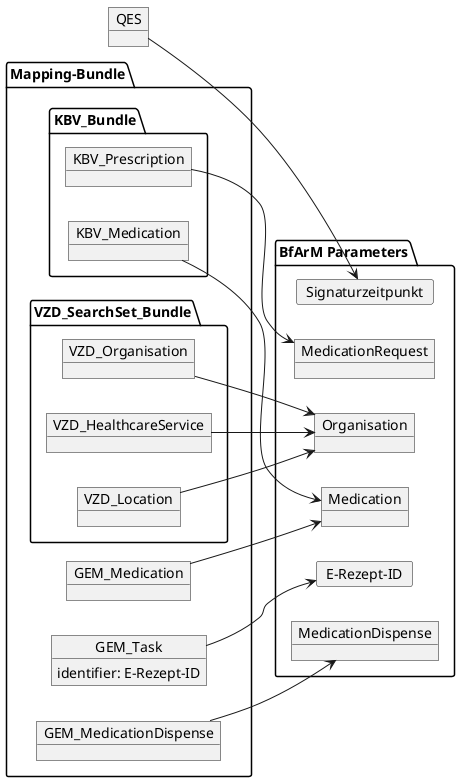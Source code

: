 @startuml
left to right direction
allowmixing

object "QES" as qes

package "Mapping-Bundle" {
  package KBV_Bundle {
    object KBV_Prescription
    object KBV_Medication
  }

  object GEM_Task {
    identifier: E-Rezept-ID
  }
  
  object GEM_MedicationDispense
  object GEM_Medication

  package VZD_SearchSet_Bundle {
    object VZD_Organisation
    object VZD_HealthcareService
    object VZD_Location
  }
}

package "BfArM Parameters" {
  card "Signaturzeitpunkt" as sigTime
  card "E-Rezept-ID" as erpid

  object "MedicationRequest" as BfArM_MedicationRequest
  object "Medication" as BfArM_Medication
  object "MedicationDispense" as BfArM_MedicationDispense
  object "Organisation" as BfArM_Organisation
}

' Mapping arrows
qes --> sigTime
GEM_Task --> erpid

KBV_Prescription --> BfArM_MedicationRequest 
KBV_Medication --> BfArM_Medication 

GEM_Medication --> BfArM_Medication 
GEM_MedicationDispense --> BfArM_MedicationDispense 

VZD_Organisation --> BfArM_Organisation 
VZD_HealthcareService --> BfArM_Organisation 
VZD_Location --> BfArM_Organisation 

@enduml

